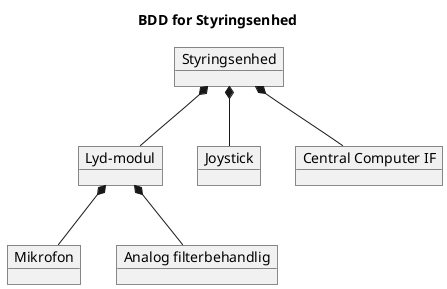 @startuml
skinparam BackgroundColor transparent

title BDD for Styringsenhed

object "Styringsenhed" as styringsenhed
object "Lyd-modul" as lydmodul
object "Mikrofon" as mikrofon
object "Analog filterbehandlig" as filter
object "Joystick" as joystick
object "Central Computer IF" as centralComputerIF

styringsenhed *-- lydmodul
    lydmodul *-- mikrofon
    lydmodul *-- filter
styringsenhed *-- joystick
styringsenhed *-- centralComputerIF

@enduml
